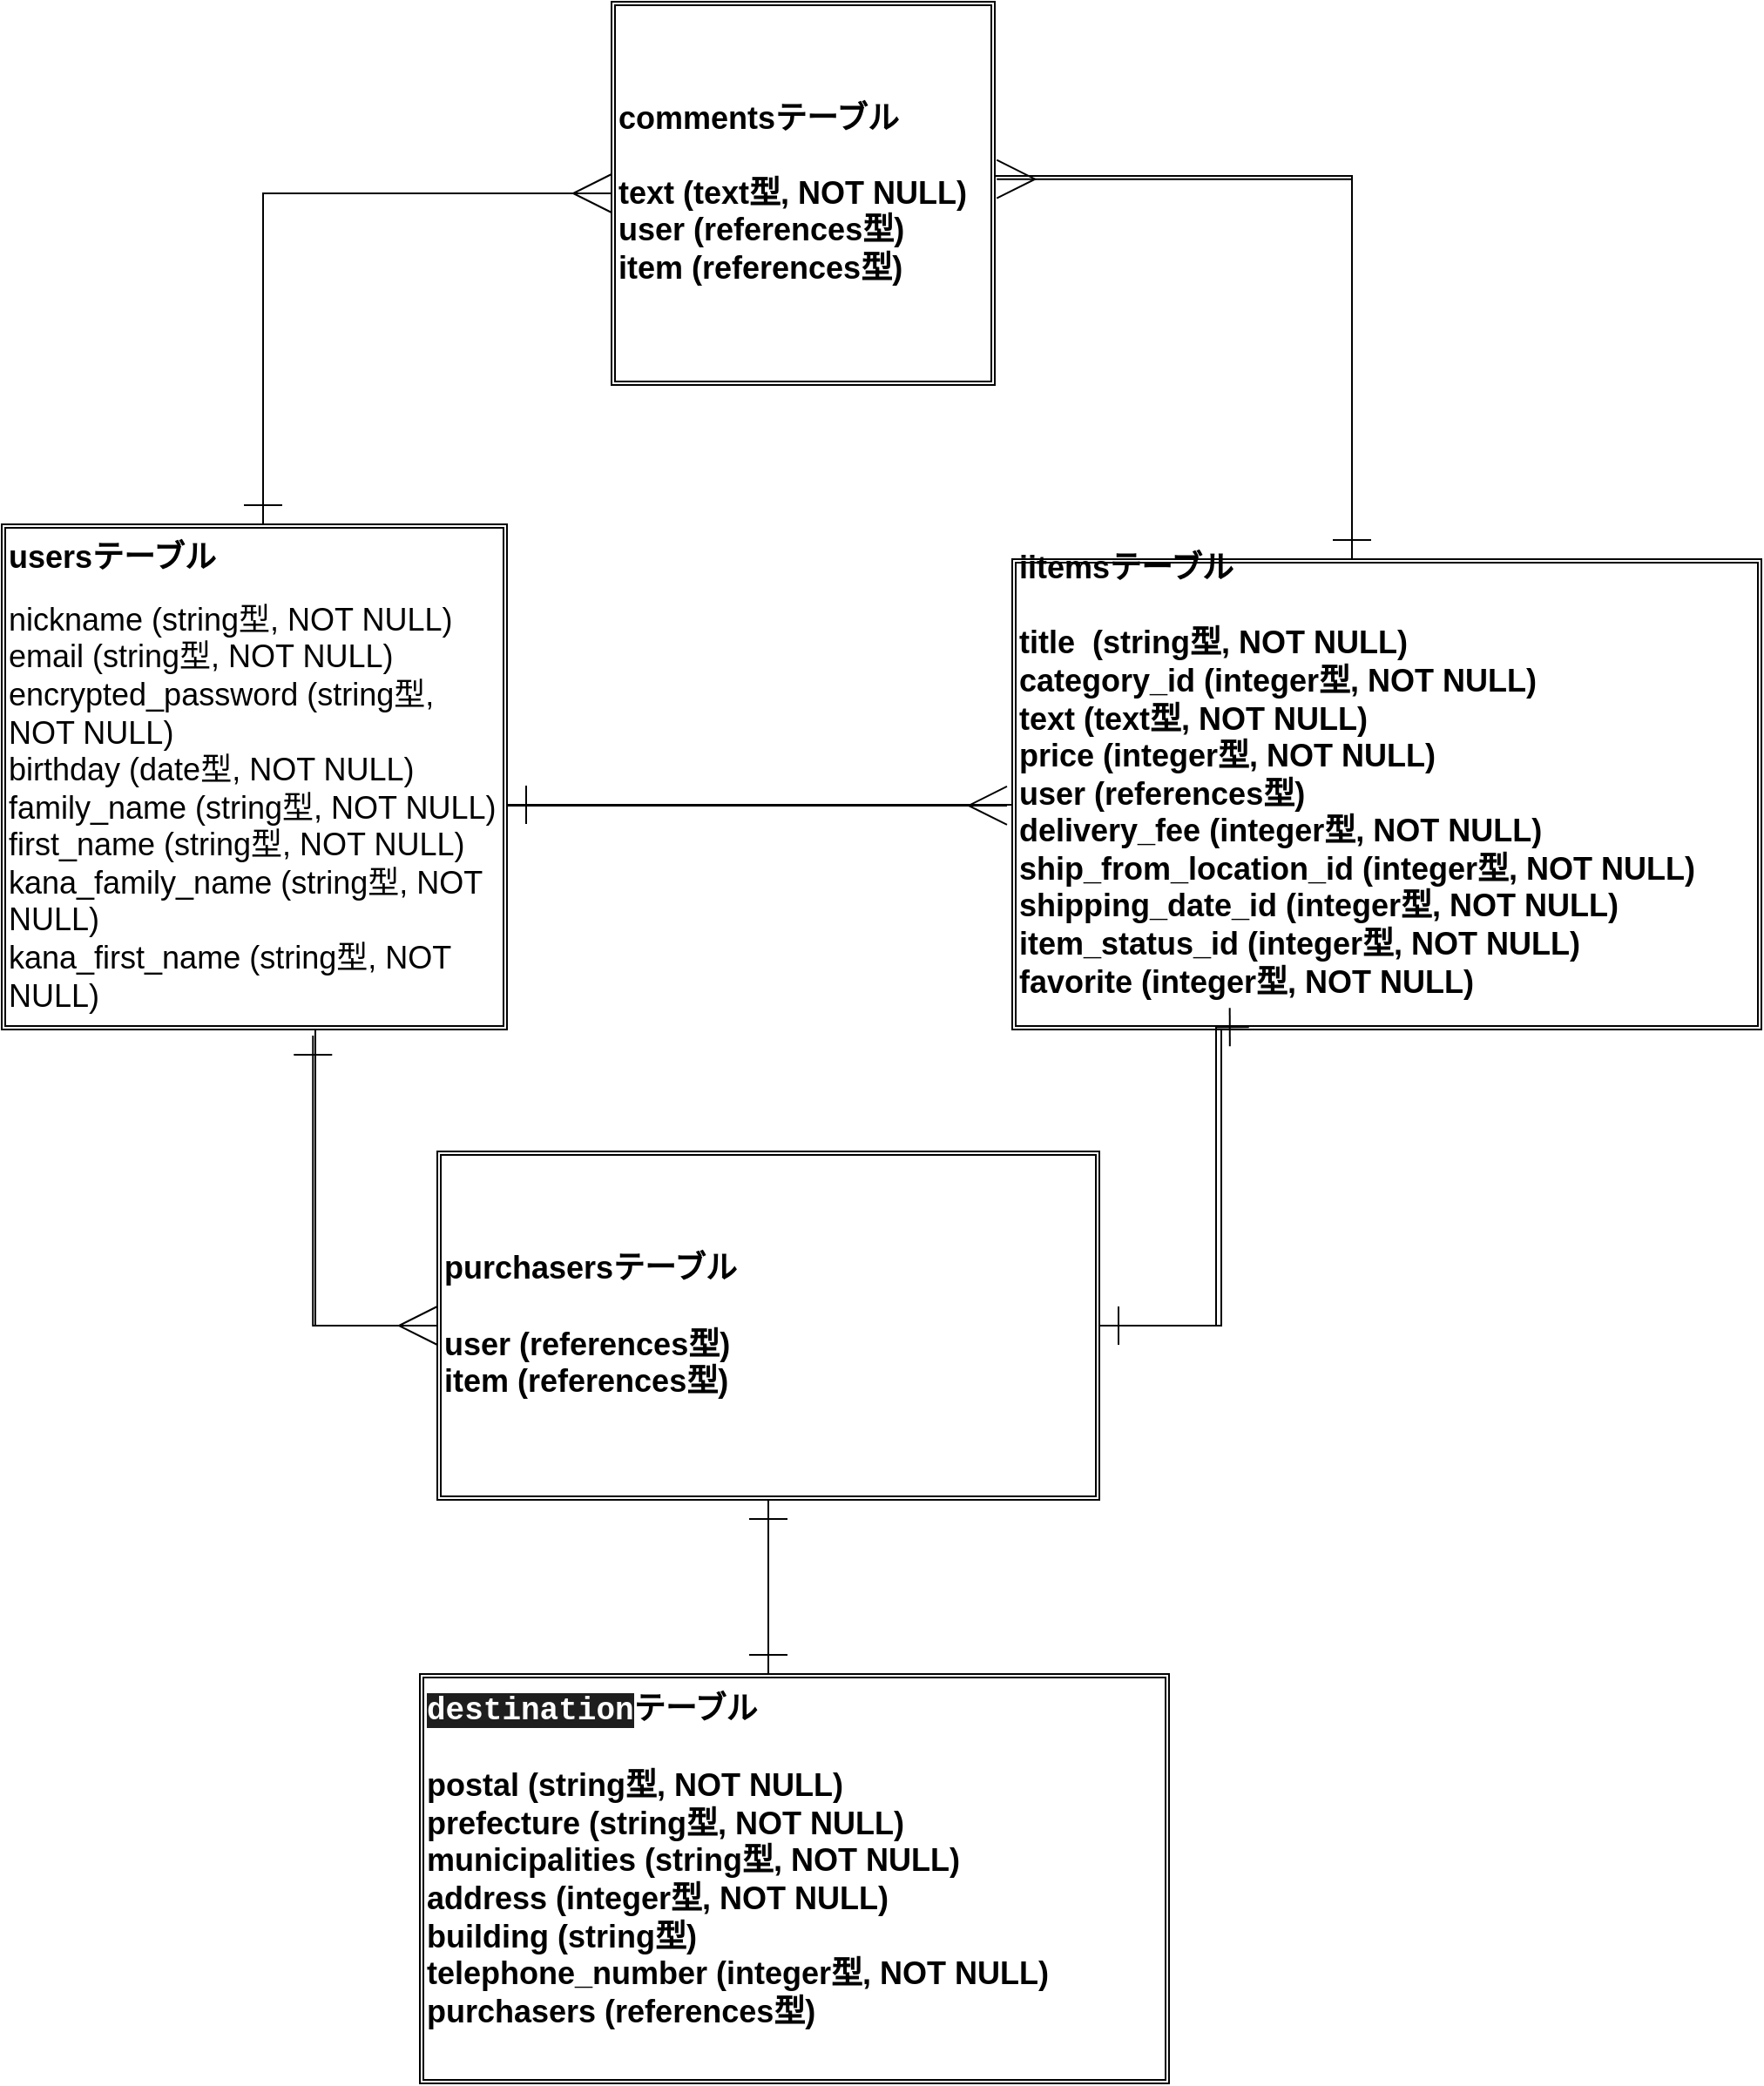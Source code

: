 <mxfile version="13.6.5">
    <diagram id="k_L1zWPnHfctc9XNhzqV" name="ページ1">
        <mxGraphModel dx="1693" dy="2412" grid="1" gridSize="10" guides="1" tooltips="1" connect="1" arrows="1" fold="1" page="1" pageScale="1" pageWidth="827" pageHeight="1169" math="0" shadow="0">
            <root>
                <mxCell id="0"/>
                <mxCell id="1" parent="0"/>
                <mxCell id="39" style="edgeStyle=orthogonalEdgeStyle;sketch=0;orthogonalLoop=1;jettySize=auto;html=1;endArrow=ERmany;endFill=0;rounded=0;startSize=6;endSize=20;" parent="1" source="18" edge="1">
                    <mxGeometry relative="1" as="geometry">
                        <mxPoint x="380" y="-270" as="targetPoint"/>
                        <Array as="points">
                            <mxPoint x="180" y="-270"/>
                        </Array>
                    </mxGeometry>
                </mxCell>
                <mxCell id="65" style="edgeStyle=orthogonalEdgeStyle;rounded=0;orthogonalLoop=1;jettySize=auto;html=1;endArrow=ERmany;endFill=0;endSize=20;strokeWidth=1;entryX=0;entryY=0.5;entryDx=0;entryDy=0;" edge="1" parent="1" source="18" target="59">
                    <mxGeometry relative="1" as="geometry">
                        <mxPoint x="175" y="390" as="targetPoint"/>
                        <Array as="points">
                            <mxPoint x="210" y="380"/>
                        </Array>
                    </mxGeometry>
                </mxCell>
                <mxCell id="67" style="edgeStyle=orthogonalEdgeStyle;rounded=0;orthogonalLoop=1;jettySize=auto;html=1;entryX=0.524;entryY=1.007;entryDx=0;entryDy=0;entryPerimeter=0;endArrow=ERmany;endFill=0;endSize=20;strokeWidth=1;" edge="1" parent="1" source="18" target="19">
                    <mxGeometry relative="1" as="geometry">
                        <Array as="points">
                            <mxPoint x="450" y="81"/>
                        </Array>
                    </mxGeometry>
                </mxCell>
                <mxCell id="18" value="&lt;div&gt;&lt;b style=&quot;font-size: 18px&quot;&gt;usersテーブル&lt;/b&gt;&lt;/div&gt;&lt;font&gt;&lt;div&gt;&lt;br&gt;&lt;/div&gt;&lt;span style=&quot;font-size: 18px&quot;&gt;&lt;div&gt;&lt;span&gt;nickname (string型, NOT NULL)&lt;/span&gt;&lt;/div&gt;&lt;/span&gt;&lt;span style=&quot;font-size: 18px&quot;&gt;&lt;div&gt;&lt;span&gt;email (string型, NOT NULL)&lt;/span&gt;&lt;/div&gt;&lt;/span&gt;&lt;span style=&quot;font-size: 18px&quot;&gt;&lt;div&gt;&lt;span&gt;encrypted_password (string型, NOT NULL)&lt;/span&gt;&lt;/div&gt;&lt;/span&gt;&lt;div&gt;&lt;span style=&quot;font-size: 18px&quot;&gt;birthday (date型, NOT NULL)&lt;/span&gt;&lt;/div&gt;&lt;div&gt;&lt;span style=&quot;font-size: 18px&quot;&gt;family_name (string型, NOT NULL)&lt;/span&gt;&lt;/div&gt;&lt;div&gt;&lt;span style=&quot;font-size: 18px&quot;&gt;first_name (string型, NOT NULL)&lt;/span&gt;&lt;/div&gt;&lt;div&gt;&lt;span style=&quot;font-size: 18px&quot;&gt;kana_family_name (string型, NOT NULL)&lt;/span&gt;&lt;/div&gt;&lt;div&gt;&lt;span style=&quot;font-size: 18px&quot;&gt;kana_first_name (string型, NOT NULL)&lt;/span&gt;&lt;/div&gt;&lt;/font&gt;" style="shape=ext;double=1;whiteSpace=wrap;html=1;aspect=fixed;align=left;" parent="1" vertex="1">
                    <mxGeometry x="30" y="-80" width="290" height="290" as="geometry"/>
                </mxCell>
                <mxCell id="42" style="edgeStyle=orthogonalEdgeStyle;rounded=0;sketch=0;orthogonalLoop=1;jettySize=auto;html=1;startSize=6;endArrow=ERmany;endFill=0;endSize=20;targetPerimeterSpacing=0;strokeWidth=1;entryX=1.005;entryY=0.463;entryDx=0;entryDy=0;entryPerimeter=0;" parent="1" source="19" target="22" edge="1">
                    <mxGeometry relative="1" as="geometry">
                        <mxPoint x="805" y="-300" as="targetPoint"/>
                        <Array as="points">
                            <mxPoint x="805" y="-278"/>
                        </Array>
                    </mxGeometry>
                </mxCell>
                <mxCell id="55" style="edgeStyle=orthogonalEdgeStyle;rounded=0;orthogonalLoop=1;jettySize=auto;html=1;endArrow=ERone;endFill=0;strokeWidth=1;endSize=20;" edge="1" parent="1" source="19">
                    <mxGeometry relative="1" as="geometry">
                        <mxPoint x="320" y="81" as="targetPoint"/>
                        <Array as="points">
                            <mxPoint x="590" y="81"/>
                            <mxPoint x="590" y="81"/>
                        </Array>
                    </mxGeometry>
                </mxCell>
                <mxCell id="63" style="edgeStyle=orthogonalEdgeStyle;rounded=0;orthogonalLoop=1;jettySize=auto;html=1;endArrow=ERone;endFill=0;endSize=20;strokeWidth=1;entryX=1;entryY=0.5;entryDx=0;entryDy=0;" edge="1" parent="1" source="19" target="59">
                    <mxGeometry relative="1" as="geometry">
                        <mxPoint x="795" y="390" as="targetPoint"/>
                        <Array as="points">
                            <mxPoint x="730" y="380"/>
                        </Array>
                    </mxGeometry>
                </mxCell>
                <mxCell id="19" value="&lt;font size=&quot;1&quot;&gt;&lt;b style=&quot;font-size: 18px&quot;&gt;iitemsテーブル&lt;br&gt;&lt;br&gt;title&amp;nbsp; (string型, NOT NULL)&lt;br&gt;category_id (integer型, NOT NULL)&lt;br&gt;&lt;/b&gt;&lt;/font&gt;&lt;b style=&quot;font-size: 18px&quot;&gt;text (text型, NOT NULL)&lt;/b&gt;&lt;font size=&quot;1&quot;&gt;&lt;b style=&quot;font-size: 18px&quot;&gt;&lt;br&gt;price (integer型, NOT NULL)&lt;br&gt;user (references型)&lt;br&gt;delivery_fee (integer型, NOT NULL)&lt;br&gt;ship_from_location_id (integer型, NOT NULL)&lt;br&gt;shipping_date_id (integer型, NOT NULL)&lt;br&gt;item_status_id (integer型, NOT NULL)&lt;br&gt;&lt;/b&gt;&lt;/font&gt;&lt;b style=&quot;font-size: 18px&quot;&gt;favorite (integer型, NOT NULL)&lt;br&gt;&lt;/b&gt;&lt;font size=&quot;1&quot;&gt;&lt;b style=&quot;font-size: 18px&quot;&gt;&lt;br&gt;&lt;/b&gt;&lt;/font&gt;" style="shape=ext;double=1;rounded=0;whiteSpace=wrap;html=1;align=left;direction=south;" parent="1" vertex="1">
                    <mxGeometry x="610" y="-60" width="430" height="270" as="geometry"/>
                </mxCell>
                <mxCell id="24" style="edgeStyle=orthogonalEdgeStyle;rounded=0;orthogonalLoop=1;jettySize=auto;html=1;endArrow=ERone;endFill=0;strokeWidth=1;endSize=20;targetPerimeterSpacing=0;" parent="1" source="22" target="18" edge="1">
                    <mxGeometry relative="1" as="geometry">
                        <mxPoint x="170" y="-90" as="targetPoint"/>
                        <Array as="points">
                            <mxPoint x="180" y="-270"/>
                        </Array>
                    </mxGeometry>
                </mxCell>
                <mxCell id="40" style="edgeStyle=orthogonalEdgeStyle;rounded=0;sketch=0;orthogonalLoop=1;jettySize=auto;html=1;startSize=6;endArrow=ERone;endFill=0;endSize=20;targetPerimeterSpacing=0;strokeWidth=1;exitX=1;exitY=0.5;exitDx=0;exitDy=0;" parent="1" source="22" target="19" edge="1">
                    <mxGeometry relative="1" as="geometry">
                        <mxPoint x="660" y="-280" as="sourcePoint"/>
                        <Array as="points">
                            <mxPoint x="600" y="-280"/>
                            <mxPoint x="805" y="-280"/>
                        </Array>
                    </mxGeometry>
                </mxCell>
                <mxCell id="22" value="&lt;b&gt;&lt;font style=&quot;font-size: 18px&quot;&gt;commentsテーブル&lt;br&gt;&lt;br&gt;text (text型, NOT NULL)&lt;br&gt;user (references型)&lt;br&gt;item (references型)&lt;br&gt;&lt;/font&gt;&lt;/b&gt;" style="shape=ext;double=1;whiteSpace=wrap;html=1;aspect=fixed;align=left;" parent="1" vertex="1">
                    <mxGeometry x="380" y="-380" width="220" height="220" as="geometry"/>
                </mxCell>
                <mxCell id="70" style="edgeStyle=orthogonalEdgeStyle;rounded=0;orthogonalLoop=1;jettySize=auto;html=1;endArrow=ERone;endFill=0;endSize=20;strokeWidth=1;" edge="1" parent="1" source="29">
                    <mxGeometry relative="1" as="geometry">
                        <mxPoint x="470" y="480" as="targetPoint"/>
                        <Array as="points">
                            <mxPoint x="470" y="520"/>
                        </Array>
                    </mxGeometry>
                </mxCell>
                <mxCell id="29" value="&lt;b&gt;&lt;font style=&quot;font-size: 18px&quot;&gt;&lt;font color=&quot;#ffffff&quot; face=&quot;menlo, monaco, courier new, monospace&quot;&gt;&lt;span style=&quot;background-color: rgb(30 , 30 , 30)&quot;&gt;destination&lt;/span&gt;&lt;/font&gt;テーブル&lt;br&gt;&lt;br&gt;postal (string型, NOT NULL)&lt;br&gt;prefecture (string型, NOT NULL)&lt;br&gt;municipalities (string型, NOT NULL)&lt;br&gt;address (integer型, NOT NULL)&lt;br&gt;building (string型)&lt;br&gt;telephone_number (integer型, NOT NULL)&lt;br&gt;purchasers (references型)&lt;br&gt;&lt;br&gt;&lt;/font&gt;&lt;/b&gt;" style="shape=ext;double=1;rounded=0;whiteSpace=wrap;html=1;align=left;" parent="1" vertex="1">
                    <mxGeometry x="270" y="580" width="430" height="235" as="geometry"/>
                </mxCell>
                <mxCell id="62" style="edgeStyle=orthogonalEdgeStyle;rounded=0;orthogonalLoop=1;jettySize=auto;html=1;endArrow=ERone;endFill=0;endSize=20;strokeWidth=1;entryX=0.995;entryY=0.684;entryDx=0;entryDy=0;entryPerimeter=0;" edge="1" parent="1" source="59" target="19">
                    <mxGeometry relative="1" as="geometry">
                        <mxPoint x="740" y="380" as="targetPoint"/>
                        <Array as="points">
                            <mxPoint x="727" y="380"/>
                        </Array>
                    </mxGeometry>
                </mxCell>
                <mxCell id="64" style="edgeStyle=orthogonalEdgeStyle;rounded=0;orthogonalLoop=1;jettySize=auto;html=1;endArrow=ERone;endFill=0;endSize=20;strokeWidth=1;entryX=0.616;entryY=1.012;entryDx=0;entryDy=0;entryPerimeter=0;" edge="1" parent="1" source="59" target="18">
                    <mxGeometry relative="1" as="geometry">
                        <mxPoint x="200" y="380" as="targetPoint"/>
                        <Array as="points">
                            <mxPoint x="209" y="380"/>
                        </Array>
                    </mxGeometry>
                </mxCell>
                <mxCell id="69" style="edgeStyle=orthogonalEdgeStyle;rounded=0;orthogonalLoop=1;jettySize=auto;html=1;endArrow=ERone;endFill=0;endSize=20;strokeWidth=1;" edge="1" parent="1" source="59">
                    <mxGeometry relative="1" as="geometry">
                        <mxPoint x="470" y="580" as="targetPoint"/>
                    </mxGeometry>
                </mxCell>
                <mxCell id="59" value="&lt;font style=&quot;font-size: 18px&quot;&gt;&lt;b&gt;purchasersテーブル&lt;br&gt;&lt;br&gt;user (references型)&lt;br&gt;item (&lt;/b&gt;&lt;b&gt;references型)&lt;/b&gt;&lt;b&gt;&lt;br&gt;&lt;/b&gt;&lt;/font&gt;" style="shape=ext;double=1;rounded=0;whiteSpace=wrap;html=1;align=left;" vertex="1" parent="1">
                    <mxGeometry x="280" y="280" width="380" height="200" as="geometry"/>
                </mxCell>
            </root>
        </mxGraphModel>
    </diagram>
</mxfile>
